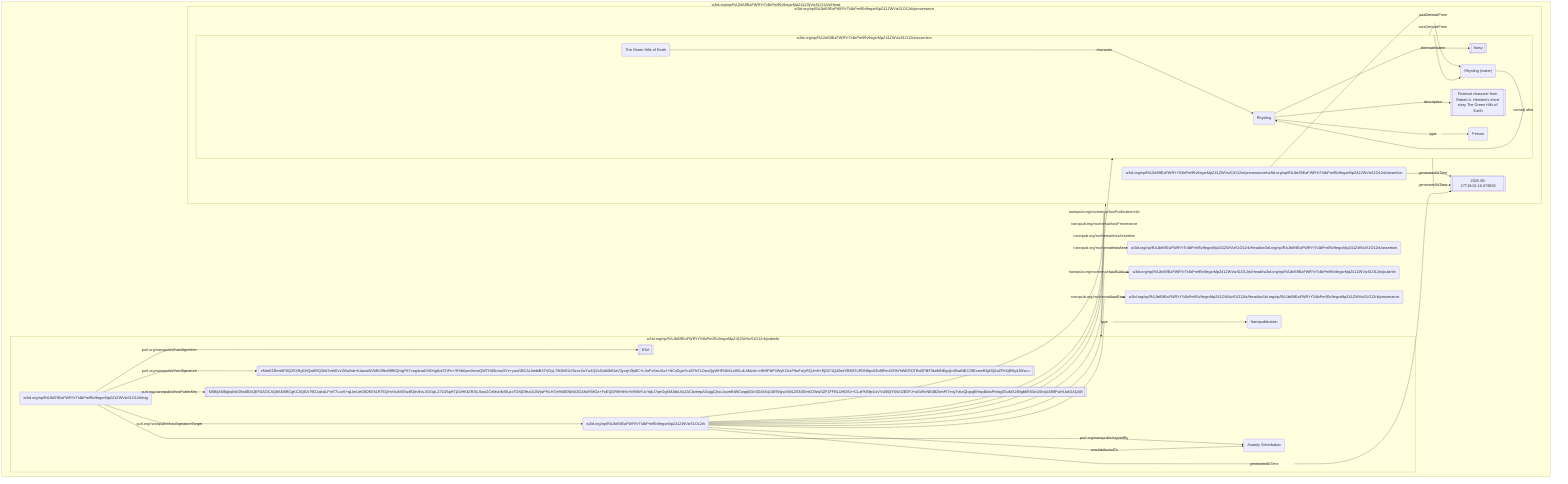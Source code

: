 graph LR
  subgraph subgraph_790d6d3641d92df45eaa829c3d9273df["w3id.org/np/RAJbt59EaFWRYrTt4bPm95v9egxrMpZ41ZWViz51O12rk/assertion"]
    direction LR
      https___w3id_org_np_RAJbt59EaFWRYrTt4bPm95v9egxrMpZ41ZWViz51O12rk__n92643406680d4021ba7c46f7b878d4c2b1("Rhysling")
    click https___w3id_org_np_RAJbt59EaFWRYrTt4bPm95v9egxrMpZ41ZWViz51O12rk__n92643406680d4021ba7c46f7b878d4c2b1 "https://w3id.org/np/RAJbt59EaFWRYrTt4bPm95v9egxrMpZ41ZWViz51O12rk/_n92643406680d4021ba7c46f7b878d4c2b1"
    Literal-75043864482d691a40119f68b0d57c6c[["Noisy"]]
    https___dbpedia_org_resource_Rhysling__crater_("Rhysling (crater)")
    click https___dbpedia_org_resource_Rhysling__crater_ "https://dbpedia.org/resource/Rhysling_(crater)"
    https___w3id_org_np_RAJbt59EaFWRYrTt4bPm95v9egxrMpZ41ZWViz51O12rk__n92643406680d4021ba7c46f7b878d4c2b1("Rhysling")
    click https___w3id_org_np_RAJbt59EaFWRYrTt4bPm95v9egxrMpZ41ZWViz51O12rk__n92643406680d4021ba7c46f7b878d4c2b1 "https://w3id.org/np/RAJbt59EaFWRYrTt4bPm95v9egxrMpZ41ZWViz51O12rk/_n92643406680d4021ba7c46f7b878d4c2b1"
    https___dbpedia_org_resource_The_Green_Hills_of_Earth("The Green Hills of Earth")
    click https___dbpedia_org_resource_The_Green_Hills_of_Earth "https://dbpedia.org/resource/The_Green_Hills_of_Earth"
    https___w3id_org_np_RAJbt59EaFWRYrTt4bPm95v9egxrMpZ41ZWViz51O12rk__n92643406680d4021ba7c46f7b878d4c2b1("Rhysling")
    click https___w3id_org_np_RAJbt59EaFWRYrTt4bPm95v9egxrMpZ41ZWViz51O12rk__n92643406680d4021ba7c46f7b878d4c2b1 "https://w3id.org/np/RAJbt59EaFWRYrTt4bPm95v9egxrMpZ41ZWViz51O12rk/_n92643406680d4021ba7c46f7b878d4c2b1"
    https___w3id_org_np_RAJbt59EaFWRYrTt4bPm95v9egxrMpZ41ZWViz51O12rk__n92643406680d4021ba7c46f7b878d4c2b1("Rhysling")
    click https___w3id_org_np_RAJbt59EaFWRYrTt4bPm95v9egxrMpZ41ZWViz51O12rk__n92643406680d4021ba7c46f7b878d4c2b1 "https://w3id.org/np/RAJbt59EaFWRYrTt4bPm95v9egxrMpZ41ZWViz51O12rk/_n92643406680d4021ba7c46f7b878d4c2b1"
    Literal-41ffd32a77c7e389468f1b2f2209cc6f[["Fictional character from Robert A. Heinlein's short story "The Green Hills of Earth""]]
    https___w3id_org_np_RAJbt59EaFWRYrTt4bPm95v9egxrMpZ41ZWViz51O12rk__n92643406680d4021ba7c46f7b878d4c2b1("Rhysling")
    click https___w3id_org_np_RAJbt59EaFWRYrTt4bPm95v9egxrMpZ41ZWViz51O12rk__n92643406680d4021ba7c46f7b878d4c2b1 "https://w3id.org/np/RAJbt59EaFWRYrTt4bPm95v9egxrMpZ41ZWViz51O12rk/_n92643406680d4021ba7c46f7b878d4c2b1"
    https___schema_org_Person("Person")
    click https___schema_org_Person "https://schema.org/Person"
    https___w3id_org_np_RAJbt59EaFWRYrTt4bPm95v9egxrMpZ41ZWViz51O12rk__n92643406680d4021ba7c46f7b878d4c2b1 --- 07654879cff877978338b53d7bab17d5(["alternateName"])--> Literal-75043864482d691a40119f68b0d57c6c
    click 07654879cff877978338b53d7bab17d5 "https://schema.org/alternateName"
    class 07654879cff877978338b53d7bab17d5 predicate
    https___dbpedia_org_resource_Rhysling__crater_ --- 246b435e561739ab98f77e47c4a02992(["named after"])--> https___w3id_org_np_RAJbt59EaFWRYrTt4bPm95v9egxrMpZ41ZWViz51O12rk__n92643406680d4021ba7c46f7b878d4c2b1
    click 246b435e561739ab98f77e47c4a02992 "https://www.wikidata.org/entity/P138"
    class 246b435e561739ab98f77e47c4a02992 predicate
    https___dbpedia_org_resource_The_Green_Hills_of_Earth --- 93e454406129284f699d20ae3f547c28(["character"])--> https___w3id_org_np_RAJbt59EaFWRYrTt4bPm95v9egxrMpZ41ZWViz51O12rk__n92643406680d4021ba7c46f7b878d4c2b1
    click 93e454406129284f699d20ae3f547c28 "https://schema.org/character"
    class 93e454406129284f699d20ae3f547c28 predicate
    https___w3id_org_np_RAJbt59EaFWRYrTt4bPm95v9egxrMpZ41ZWViz51O12rk__n92643406680d4021ba7c46f7b878d4c2b1 --- aac3b71c9a5f0026e75bc8343498c4d2(["description"])--> Literal-41ffd32a77c7e389468f1b2f2209cc6f
    click aac3b71c9a5f0026e75bc8343498c4d2 "https://schema.org/description"
    class aac3b71c9a5f0026e75bc8343498c4d2 predicate
    https___w3id_org_np_RAJbt59EaFWRYrTt4bPm95v9egxrMpZ41ZWViz51O12rk__n92643406680d4021ba7c46f7b878d4c2b1 --- 9269bcdd2680d588b6fcf618d73adbfd(["type"])--> https___schema_org_Person
    click 9269bcdd2680d588b6fcf618d73adbfd "https://www.w3.org/1999/02/22-rdf-syntax-ns#type"
    class 9269bcdd2680d588b6fcf618d73adbfd predicate
  end
  subgraph subgraph_7cc3b8b042ba27cb778b537f57f48fab["w3id.org/np/RAJbt59EaFWRYrTt4bPm95v9egxrMpZ41ZWViz51O12rk/provenance"]
    direction LR
      https___w3id_org_np_RAJbt59EaFWRYrTt4bPm95v9egxrMpZ41ZWViz51O12rk_provenance_https___w3id_org_np_RAJbt59EaFWRYrTt4bPm95v9egxrMpZ41ZWViz51O12rk_assertion("w3id.org/np/RAJbt59EaFWRYrTt4bPm95v9egxrMpZ41ZWViz51O12rk/provenance#w3id.org/np/RAJbt59EaFWRYrTt4bPm95v9egxrMpZ41ZWViz51O12rk/assertion")
    click https___w3id_org_np_RAJbt59EaFWRYrTt4bPm95v9egxrMpZ41ZWViz51O12rk_provenance_https___w3id_org_np_RAJbt59EaFWRYrTt4bPm95v9egxrMpZ41ZWViz51O12rk_assertion "https://w3id.org/np/RAJbt59EaFWRYrTt4bPm95v9egxrMpZ41ZWViz51O12rk/provenance#https://w3id.org/np/RAJbt59EaFWRYrTt4bPm95v9egxrMpZ41ZWViz51O12rk/assertion"
    Literal-5374cbcbc1fc9e1d6291b1dacc6fbf7a[["2025-09-27T18:01:16.079850"]]
    https___w3id_org_np_RAJbt59EaFWRYrTt4bPm95v9egxrMpZ41ZWViz51O12rk_provenance_https___w3id_org_np_RAJbt59EaFWRYrTt4bPm95v9egxrMpZ41ZWViz51O12rk_assertion("w3id.org/np/RAJbt59EaFWRYrTt4bPm95v9egxrMpZ41ZWViz51O12rk/provenance#w3id.org/np/RAJbt59EaFWRYrTt4bPm95v9egxrMpZ41ZWViz51O12rk/assertion")
    click https___w3id_org_np_RAJbt59EaFWRYrTt4bPm95v9egxrMpZ41ZWViz51O12rk_provenance_https___w3id_org_np_RAJbt59EaFWRYrTt4bPm95v9egxrMpZ41ZWViz51O12rk_assertion "https://w3id.org/np/RAJbt59EaFWRYrTt4bPm95v9egxrMpZ41ZWViz51O12rk/provenance#https://w3id.org/np/RAJbt59EaFWRYrTt4bPm95v9egxrMpZ41ZWViz51O12rk/assertion"
    https___dbpedia_org_resource_Rhysling__crater_("Rhysling (crater)")
    click https___dbpedia_org_resource_Rhysling__crater_ "https://dbpedia.org/resource/Rhysling_(crater)"
    https___dbpedia_org_resource_Rhysling__crater_("Rhysling (crater)")
    click https___dbpedia_org_resource_Rhysling__crater_ "https://dbpedia.org/resource/Rhysling_(crater)"
    Literal-5374cbcbc1fc9e1d6291b1dacc6fbf7a[["2025-09-27T18:01:16.079850"]]
    https___w3id_org_np_RAJbt59EaFWRYrTt4bPm95v9egxrMpZ41ZWViz51O12rk_provenance_https___w3id_org_np_RAJbt59EaFWRYrTt4bPm95v9egxrMpZ41ZWViz51O12rk_assertion --- ef6fe95e1c2ad2e2581d51136b7bbfd9(["generatedAtTime"])--> Literal-5374cbcbc1fc9e1d6291b1dacc6fbf7a
    click ef6fe95e1c2ad2e2581d51136b7bbfd9 "https://www.w3.org/ns/prov#generatedAtTime"
    class ef6fe95e1c2ad2e2581d51136b7bbfd9 predicate
    https___w3id_org_np_RAJbt59EaFWRYrTt4bPm95v9egxrMpZ41ZWViz51O12rk_provenance_https___w3id_org_np_RAJbt59EaFWRYrTt4bPm95v9egxrMpZ41ZWViz51O12rk_assertion --- 145e4bed8f2ce8c964cada3034d0fdac(["wasDerivedFrom"])--> https___dbpedia_org_resource_Rhysling__crater_
    click 145e4bed8f2ce8c964cada3034d0fdac "https://www.w3.org/ns/prov#wasDerivedFrom"
    class 145e4bed8f2ce8c964cada3034d0fdac predicate
    subgraph_790d6d3641d92df45eaa829c3d9273df --- bc6d3024ddebe13178935276ca6391d4(["wasDerivedFrom"])--> https___dbpedia_org_resource_Rhysling__crater_
    click bc6d3024ddebe13178935276ca6391d4 "https://www.w3.org/ns/prov#wasDerivedFrom"
    class bc6d3024ddebe13178935276ca6391d4 predicate
    subgraph_790d6d3641d92df45eaa829c3d9273df --- 827c71c9e50d15a3ea74ed9ef1b6daef(["generatedAtTime"])--> Literal-5374cbcbc1fc9e1d6291b1dacc6fbf7a
    click 827c71c9e50d15a3ea74ed9ef1b6daef "https://www.w3.org/ns/prov#generatedAtTime"
    class 827c71c9e50d15a3ea74ed9ef1b6daef predicate
  end
  subgraph subgraph_c348249ae9dc0d4e618b126856f23d2a["w3id.org/np/RAJbt59EaFWRYrTt4bPm95v9egxrMpZ41ZWViz51O12rk/pubinfo"]
    direction LR
      https___w3id_org_np_RAJbt59EaFWRYrTt4bPm95v9egxrMpZ41ZWViz51O12rk_sig("w3id.org/np/RAJbt59EaFWRYrTt4bPm95v9egxrMpZ41ZWViz51O12rk/sig")
    click https___w3id_org_np_RAJbt59EaFWRYrTt4bPm95v9egxrMpZ41ZWViz51O12rk_sig "https://w3id.org/np/RAJbt59EaFWRYrTt4bPm95v9egxrMpZ41ZWViz51O12rk/sig"
    Literal-445d0434ad7b42aff5bab616ebb41970[["RSA"]]
    https___w3id_org_np_RAJbt59EaFWRYrTt4bPm95v9egxrMpZ41ZWViz51O12rk_sig("w3id.org/np/RAJbt59EaFWRYrTt4bPm95v9egxrMpZ41ZWViz51O12rk/sig")
    click https___w3id_org_np_RAJbt59EaFWRYrTt4bPm95v9egxrMpZ41ZWViz51O12rk_sig "https://w3id.org/np/RAJbt59EaFWRYrTt4bPm95v9egxrMpZ41ZWViz51O12rk/sig"
    Literal-16f1e3af24f6bc3dff2d73611b1e5192[["eMreE1RimNP6Q25XRg5HQw6RQ3hb7oeWVcG8a3sb+tUawaWVMkSf9xHBfKQhtg7KTvog4ciaDV8XigfUx5TrFo+/lYhb0pmXmwQWTHiGkmwGYv+yauGBCAL0eibiB4TVGyL7fkDhEU25zvxSuYw1QZxGdd4MGaV3yxtj+Zfp8C+LXoFxSmJAzJ+NCzDgoYtuGFlxTLDwcQgWHFNN4LnIlXLdLhMz4c+v9h9PbP3WyKOJzF9wFa/yRQJmH+EjOi71Q40wIYB5MTuPDN8pxSExf8Fm4XRH/hWEROTBoDPBF3keMNEgq1n0hatNEC29EcewR1jdSjSaZFhSjlIlNy4JWw=="]]
    https___w3id_org_np_RAJbt59EaFWRYrTt4bPm95v9egxrMpZ41ZWViz51O12rk_sig("w3id.org/np/RAJbt59EaFWRYrTt4bPm95v9egxrMpZ41ZWViz51O12rk/sig")
    click https___w3id_org_np_RAJbt59EaFWRYrTt4bPm95v9egxrMpZ41ZWViz51O12rk_sig "https://w3id.org/np/RAJbt59EaFWRYrTt4bPm95v9egxrMpZ41ZWViz51O12rk/sig"
    Literal-b8d3010139fae5b6f31b08e9bf814089[["MIIBIjANBgkqhkiG9w0BAQEFAAOCAQ8AMIIBCgKCAQEA79G1aksiLFmT7Lco5+qLImUeO0Dfli7k1R76QYoVtuMV0w4fQdv9oLXGGpLZ7U25pH7j2UHKk2R/4LSwoZCeMvIdbSfLpxTOSjD9scUiJWjwPHLH7/e946ENlhi52GANdYMGa+FxEQGR9HiHIoYn99AYUcYqkJ7qeOgXMJdkL6vZACdzeepAGajgC/jiscJuxmBtWCoqqi0GnG0AIXq14E9VgscSMLZ63i30mKDWwSZF1FFBLUHDSV+CLaFKBfjsGzVVU85jlYSWJ2E0FJ+w0cRnNB3B2bmPI7miy7okzQIqagEHop4bbaPmbgG5uMX2lMgb6RX0oU5hqU4B8FwHUwIDAQAB"]]
    https___w3id_org_np_RAJbt59EaFWRYrTt4bPm95v9egxrMpZ41ZWViz51O12rk_sig("w3id.org/np/RAJbt59EaFWRYrTt4bPm95v9egxrMpZ41ZWViz51O12rk/sig")
    click https___w3id_org_np_RAJbt59EaFWRYrTt4bPm95v9egxrMpZ41ZWViz51O12rk_sig "https://w3id.org/np/RAJbt59EaFWRYrTt4bPm95v9egxrMpZ41ZWViz51O12rk/sig"
    https___orcid_org_0009-0001-8740-4213("Anatoly Scherbakov")
    click https___orcid_org_0009-0001-8740-4213 "https://orcid.org/0009-0001-8740-4213"
    https___w3id_org_np_RAJbt59EaFWRYrTt4bPm95v9egxrMpZ41ZWViz51O12rk("w3id.org/np/RAJbt59EaFWRYrTt4bPm95v9egxrMpZ41ZWViz51O12rk")
    click https___w3id_org_np_RAJbt59EaFWRYrTt4bPm95v9egxrMpZ41ZWViz51O12rk "https://w3id.org/np/RAJbt59EaFWRYrTt4bPm95v9egxrMpZ41ZWViz51O12rk"
    Literal-5374cbcbc1fc9e1d6291b1dacc6fbf7a[["2025-09-27T18:01:16.079850"]]
    https___w3id_org_np_RAJbt59EaFWRYrTt4bPm95v9egxrMpZ41ZWViz51O12rk_sig("w3id.org/np/RAJbt59EaFWRYrTt4bPm95v9egxrMpZ41ZWViz51O12rk/sig")
    click https___w3id_org_np_RAJbt59EaFWRYrTt4bPm95v9egxrMpZ41ZWViz51O12rk_sig "https://w3id.org/np/RAJbt59EaFWRYrTt4bPm95v9egxrMpZ41ZWViz51O12rk/sig"
    https___w3id_org_np_RAJbt59EaFWRYrTt4bPm95v9egxrMpZ41ZWViz51O12rk("w3id.org/np/RAJbt59EaFWRYrTt4bPm95v9egxrMpZ41ZWViz51O12rk")
    click https___w3id_org_np_RAJbt59EaFWRYrTt4bPm95v9egxrMpZ41ZWViz51O12rk "https://w3id.org/np/RAJbt59EaFWRYrTt4bPm95v9egxrMpZ41ZWViz51O12rk"
    https___w3id_org_np_RAJbt59EaFWRYrTt4bPm95v9egxrMpZ41ZWViz51O12rk("w3id.org/np/RAJbt59EaFWRYrTt4bPm95v9egxrMpZ41ZWViz51O12rk")
    click https___w3id_org_np_RAJbt59EaFWRYrTt4bPm95v9egxrMpZ41ZWViz51O12rk "https://w3id.org/np/RAJbt59EaFWRYrTt4bPm95v9egxrMpZ41ZWViz51O12rk"
    https___orcid_org_0009-0001-8740-4213("Anatoly Scherbakov")
    click https___orcid_org_0009-0001-8740-4213 "https://orcid.org/0009-0001-8740-4213"
    https___w3id_org_np_RAJbt59EaFWRYrTt4bPm95v9egxrMpZ41ZWViz51O12rk_sig --- 3553da7281d27eb0b81a1b9e840779d9(["purl.org/nanopub/x/hasAlgorithm"])--> Literal-445d0434ad7b42aff5bab616ebb41970
    click 3553da7281d27eb0b81a1b9e840779d9 "https://purl.org/nanopub/x/hasAlgorithm"
    class 3553da7281d27eb0b81a1b9e840779d9 predicate
    https___w3id_org_np_RAJbt59EaFWRYrTt4bPm95v9egxrMpZ41ZWViz51O12rk_sig --- 8c241887e1b8e11ea26ab84ec61505dd(["purl.org/nanopub/x/hasSignature"])--> Literal-16f1e3af24f6bc3dff2d73611b1e5192
    click 8c241887e1b8e11ea26ab84ec61505dd "https://purl.org/nanopub/x/hasSignature"
    class 8c241887e1b8e11ea26ab84ec61505dd predicate
    https___w3id_org_np_RAJbt59EaFWRYrTt4bPm95v9egxrMpZ41ZWViz51O12rk_sig --- 98f3618bc696afe4b178370bbf2fd246(["purl.org/nanopub/x/hasPublicKey"])--> Literal-b8d3010139fae5b6f31b08e9bf814089
    click 98f3618bc696afe4b178370bbf2fd246 "https://purl.org/nanopub/x/hasPublicKey"
    class 98f3618bc696afe4b178370bbf2fd246 predicate
    https___w3id_org_np_RAJbt59EaFWRYrTt4bPm95v9egxrMpZ41ZWViz51O12rk_sig --- 7d3d825e06956ebb2b3e89facfbef608(["purl.org/nanopub/x/signedBy"])--> https___orcid_org_0009-0001-8740-4213
    click 7d3d825e06956ebb2b3e89facfbef608 "https://purl.org/nanopub/x/signedBy"
    class 7d3d825e06956ebb2b3e89facfbef608 predicate
    https___w3id_org_np_RAJbt59EaFWRYrTt4bPm95v9egxrMpZ41ZWViz51O12rk --- 128c659b0893ec1626717c6dbc427411(["generatedAtTime"])--> Literal-5374cbcbc1fc9e1d6291b1dacc6fbf7a
    click 128c659b0893ec1626717c6dbc427411 "https://www.w3.org/ns/prov#generatedAtTime"
    class 128c659b0893ec1626717c6dbc427411 predicate
    https___w3id_org_np_RAJbt59EaFWRYrTt4bPm95v9egxrMpZ41ZWViz51O12rk_sig --- 1693bdc2322d95c10da1207d00d962f8(["purl.org/nanopub/x/hasSignatureTarget"])--> https___w3id_org_np_RAJbt59EaFWRYrTt4bPm95v9egxrMpZ41ZWViz51O12rk
    click 1693bdc2322d95c10da1207d00d962f8 "https://purl.org/nanopub/x/hasSignatureTarget"
    class 1693bdc2322d95c10da1207d00d962f8 predicate
    https___w3id_org_np_RAJbt59EaFWRYrTt4bPm95v9egxrMpZ41ZWViz51O12rk --- 6a1e47fc7d65f3b004ce357768744f1b(["wasAttributedTo"])--> https___orcid_org_0009-0001-8740-4213
    click 6a1e47fc7d65f3b004ce357768744f1b "https://www.w3.org/ns/prov#wasAttributedTo"
    class 6a1e47fc7d65f3b004ce357768744f1b predicate
  end
  subgraph subgraph_3495805fe81bd3367a9d4465b617f5ed["w3id.org/np/RAJbt59EaFWRYrTt4bPm95v9egxrMpZ41ZWViz51O12rk/Head"]
    direction LR
      https___w3id_org_np_RAJbt59EaFWRYrTt4bPm95v9egxrMpZ41ZWViz51O12rk("w3id.org/np/RAJbt59EaFWRYrTt4bPm95v9egxrMpZ41ZWViz51O12rk")
    click https___w3id_org_np_RAJbt59EaFWRYrTt4bPm95v9egxrMpZ41ZWViz51O12rk "https://w3id.org/np/RAJbt59EaFWRYrTt4bPm95v9egxrMpZ41ZWViz51O12rk"
    https___w3id_org_np_RAJbt59EaFWRYrTt4bPm95v9egxrMpZ41ZWViz51O12rk("w3id.org/np/RAJbt59EaFWRYrTt4bPm95v9egxrMpZ41ZWViz51O12rk")
    click https___w3id_org_np_RAJbt59EaFWRYrTt4bPm95v9egxrMpZ41ZWViz51O12rk "https://w3id.org/np/RAJbt59EaFWRYrTt4bPm95v9egxrMpZ41ZWViz51O12rk"
    https___w3id_org_np_RAJbt59EaFWRYrTt4bPm95v9egxrMpZ41ZWViz51O12rk_Head_https___w3id_org_np_RAJbt59EaFWRYrTt4bPm95v9egxrMpZ41ZWViz51O12rk_assertion("w3id.org/np/RAJbt59EaFWRYrTt4bPm95v9egxrMpZ41ZWViz51O12rk/Head#w3id.org/np/RAJbt59EaFWRYrTt4bPm95v9egxrMpZ41ZWViz51O12rk/assertion")
    click https___w3id_org_np_RAJbt59EaFWRYrTt4bPm95v9egxrMpZ41ZWViz51O12rk_Head_https___w3id_org_np_RAJbt59EaFWRYrTt4bPm95v9egxrMpZ41ZWViz51O12rk_assertion "https://w3id.org/np/RAJbt59EaFWRYrTt4bPm95v9egxrMpZ41ZWViz51O12rk/Head#https://w3id.org/np/RAJbt59EaFWRYrTt4bPm95v9egxrMpZ41ZWViz51O12rk/assertion"
    https___w3id_org_np_RAJbt59EaFWRYrTt4bPm95v9egxrMpZ41ZWViz51O12rk("w3id.org/np/RAJbt59EaFWRYrTt4bPm95v9egxrMpZ41ZWViz51O12rk")
    click https___w3id_org_np_RAJbt59EaFWRYrTt4bPm95v9egxrMpZ41ZWViz51O12rk "https://w3id.org/np/RAJbt59EaFWRYrTt4bPm95v9egxrMpZ41ZWViz51O12rk"
    https___w3id_org_np_RAJbt59EaFWRYrTt4bPm95v9egxrMpZ41ZWViz51O12rk_Head_https___w3id_org_np_RAJbt59EaFWRYrTt4bPm95v9egxrMpZ41ZWViz51O12rk_pubinfo("w3id.org/np/RAJbt59EaFWRYrTt4bPm95v9egxrMpZ41ZWViz51O12rk/Head#w3id.org/np/RAJbt59EaFWRYrTt4bPm95v9egxrMpZ41ZWViz51O12rk/pubinfo")
    click https___w3id_org_np_RAJbt59EaFWRYrTt4bPm95v9egxrMpZ41ZWViz51O12rk_Head_https___w3id_org_np_RAJbt59EaFWRYrTt4bPm95v9egxrMpZ41ZWViz51O12rk_pubinfo "https://w3id.org/np/RAJbt59EaFWRYrTt4bPm95v9egxrMpZ41ZWViz51O12rk/Head#https://w3id.org/np/RAJbt59EaFWRYrTt4bPm95v9egxrMpZ41ZWViz51O12rk/pubinfo"
    https___w3id_org_np_RAJbt59EaFWRYrTt4bPm95v9egxrMpZ41ZWViz51O12rk("w3id.org/np/RAJbt59EaFWRYrTt4bPm95v9egxrMpZ41ZWViz51O12rk")
    click https___w3id_org_np_RAJbt59EaFWRYrTt4bPm95v9egxrMpZ41ZWViz51O12rk "https://w3id.org/np/RAJbt59EaFWRYrTt4bPm95v9egxrMpZ41ZWViz51O12rk"
    https___w3id_org_np_RAJbt59EaFWRYrTt4bPm95v9egxrMpZ41ZWViz51O12rk("w3id.org/np/RAJbt59EaFWRYrTt4bPm95v9egxrMpZ41ZWViz51O12rk")
    click https___w3id_org_np_RAJbt59EaFWRYrTt4bPm95v9egxrMpZ41ZWViz51O12rk "https://w3id.org/np/RAJbt59EaFWRYrTt4bPm95v9egxrMpZ41ZWViz51O12rk"
    https___w3id_org_np_RAJbt59EaFWRYrTt4bPm95v9egxrMpZ41ZWViz51O12rk_Head_https___w3id_org_np_RAJbt59EaFWRYrTt4bPm95v9egxrMpZ41ZWViz51O12rk_provenance("w3id.org/np/RAJbt59EaFWRYrTt4bPm95v9egxrMpZ41ZWViz51O12rk/Head#w3id.org/np/RAJbt59EaFWRYrTt4bPm95v9egxrMpZ41ZWViz51O12rk/provenance")
    click https___w3id_org_np_RAJbt59EaFWRYrTt4bPm95v9egxrMpZ41ZWViz51O12rk_Head_https___w3id_org_np_RAJbt59EaFWRYrTt4bPm95v9egxrMpZ41ZWViz51O12rk_provenance "https://w3id.org/np/RAJbt59EaFWRYrTt4bPm95v9egxrMpZ41ZWViz51O12rk/Head#https://w3id.org/np/RAJbt59EaFWRYrTt4bPm95v9egxrMpZ41ZWViz51O12rk/provenance"
    https___w3id_org_np_RAJbt59EaFWRYrTt4bPm95v9egxrMpZ41ZWViz51O12rk("w3id.org/np/RAJbt59EaFWRYrTt4bPm95v9egxrMpZ41ZWViz51O12rk")
    click https___w3id_org_np_RAJbt59EaFWRYrTt4bPm95v9egxrMpZ41ZWViz51O12rk "https://w3id.org/np/RAJbt59EaFWRYrTt4bPm95v9egxrMpZ41ZWViz51O12rk"
    https___w3id_org_np_RAJbt59EaFWRYrTt4bPm95v9egxrMpZ41ZWViz51O12rk("w3id.org/np/RAJbt59EaFWRYrTt4bPm95v9egxrMpZ41ZWViz51O12rk")
    click https___w3id_org_np_RAJbt59EaFWRYrTt4bPm95v9egxrMpZ41ZWViz51O12rk "https://w3id.org/np/RAJbt59EaFWRYrTt4bPm95v9egxrMpZ41ZWViz51O12rk"
    https___www_nanopub_org_nschema_Nanopublication("Nanopublication")
    click https___www_nanopub_org_nschema_Nanopublication "https://www.nanopub.org/nschema#Nanopublication"
    https___w3id_org_np_RAJbt59EaFWRYrTt4bPm95v9egxrMpZ41ZWViz51O12rk --- 316c8d72a7b2f7c1e53dfad46683f807(["nanopub.org/nschema#hasPublicationInfo"])--> subgraph_c348249ae9dc0d4e618b126856f23d2a
    click 316c8d72a7b2f7c1e53dfad46683f807 "https://www.nanopub.org/nschema#hasPublicationInfo"
    class 316c8d72a7b2f7c1e53dfad46683f807 predicate
    https___w3id_org_np_RAJbt59EaFWRYrTt4bPm95v9egxrMpZ41ZWViz51O12rk --- d3933b0af31f59aaaaa5eace7f36b854(["nanopub.org/nschema#hasAssertion"])--> https___w3id_org_np_RAJbt59EaFWRYrTt4bPm95v9egxrMpZ41ZWViz51O12rk_Head_https___w3id_org_np_RAJbt59EaFWRYrTt4bPm95v9egxrMpZ41ZWViz51O12rk_assertion
    click d3933b0af31f59aaaaa5eace7f36b854 "https://www.nanopub.org/nschema#hasAssertion"
    class d3933b0af31f59aaaaa5eace7f36b854 predicate
    https___w3id_org_np_RAJbt59EaFWRYrTt4bPm95v9egxrMpZ41ZWViz51O12rk --- 3e3460399b758536c484083248d46e88(["nanopub.org/nschema#hasPublicationInfo"])--> https___w3id_org_np_RAJbt59EaFWRYrTt4bPm95v9egxrMpZ41ZWViz51O12rk_Head_https___w3id_org_np_RAJbt59EaFWRYrTt4bPm95v9egxrMpZ41ZWViz51O12rk_pubinfo
    click 3e3460399b758536c484083248d46e88 "https://www.nanopub.org/nschema#hasPublicationInfo"
    class 3e3460399b758536c484083248d46e88 predicate
    https___w3id_org_np_RAJbt59EaFWRYrTt4bPm95v9egxrMpZ41ZWViz51O12rk --- 9ef8ef71008493b01985e43c624bdee3(["nanopub.org/nschema#hasProvenance"])--> subgraph_7cc3b8b042ba27cb778b537f57f48fab
    click 9ef8ef71008493b01985e43c624bdee3 "https://www.nanopub.org/nschema#hasProvenance"
    class 9ef8ef71008493b01985e43c624bdee3 predicate
    https___w3id_org_np_RAJbt59EaFWRYrTt4bPm95v9egxrMpZ41ZWViz51O12rk --- db2be051158966f8f536aad8522aac1f(["nanopub.org/nschema#hasProvenance"])--> https___w3id_org_np_RAJbt59EaFWRYrTt4bPm95v9egxrMpZ41ZWViz51O12rk_Head_https___w3id_org_np_RAJbt59EaFWRYrTt4bPm95v9egxrMpZ41ZWViz51O12rk_provenance
    click db2be051158966f8f536aad8522aac1f "https://www.nanopub.org/nschema#hasProvenance"
    class db2be051158966f8f536aad8522aac1f predicate
    https___w3id_org_np_RAJbt59EaFWRYrTt4bPm95v9egxrMpZ41ZWViz51O12rk --- 5cf1ebb2d03634234dced0c36c089a17(["nanopub.org/nschema#hasAssertion"])--> subgraph_790d6d3641d92df45eaa829c3d9273df
    click 5cf1ebb2d03634234dced0c36c089a17 "https://www.nanopub.org/nschema#hasAssertion"
    class 5cf1ebb2d03634234dced0c36c089a17 predicate
    https___w3id_org_np_RAJbt59EaFWRYrTt4bPm95v9egxrMpZ41ZWViz51O12rk --- a3a6812cc0866fa17a28ca9668e9a2e6(["type"])--> https___www_nanopub_org_nschema_Nanopublication
    click a3a6812cc0866fa17a28ca9668e9a2e6 "https://www.w3.org/1999/02/22-rdf-syntax-ns#type"
    class a3a6812cc0866fa17a28ca9668e9a2e6 predicate
  end
  classDef predicate fill:none,stroke:none,stroke-width:0px;